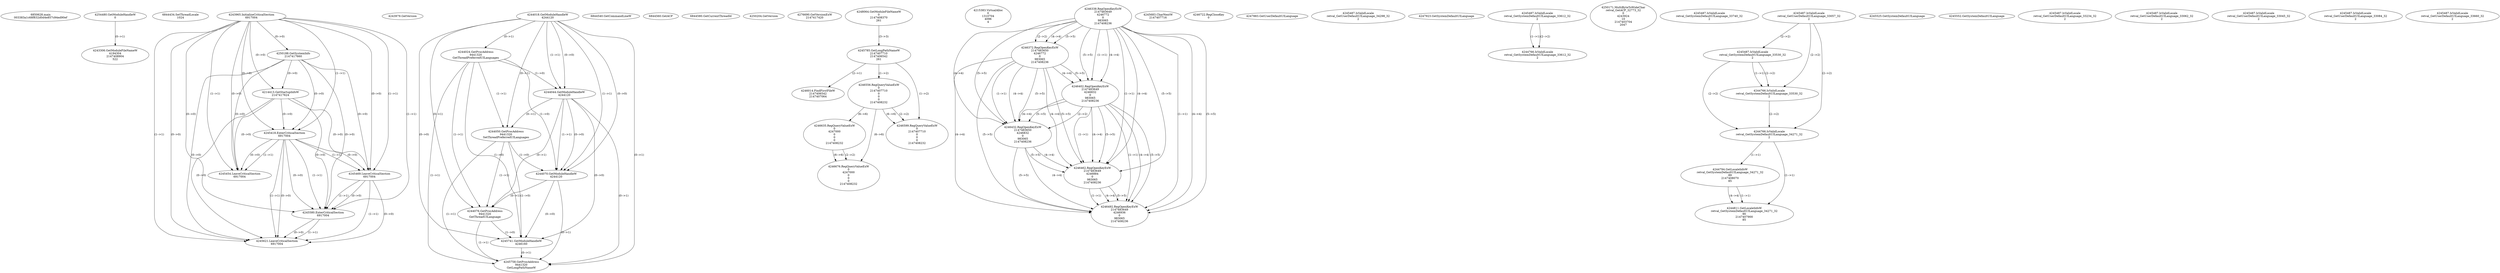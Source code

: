 // Global SCDG with merge call
digraph {
	0 [label="6850628.main
003383a1c68f832d0d4e857c94ed90ef"]
	1 [label="4254480.GetModuleHandleW
0"]
	2 [label="6844434.SetThreadLocale
1024"]
	3 [label="4243965.InitializeCriticalSection
6917004"]
	4 [label="4243979.GetVersion
"]
	5 [label="4244018.GetModuleHandleW
4244120"]
	6 [label="4244024.GetProcAddress
9441320
GetThreadPreferredUILanguages"]
	5 -> 6 [label="(0-->1)"]
	7 [label="4244044.GetModuleHandleW
4244120"]
	5 -> 7 [label="(1-->1)"]
	5 -> 7 [label="(0-->0)"]
	6 -> 7 [label="(1-->0)"]
	8 [label="4244050.GetProcAddress
9441320
SetThreadPreferredUILanguages"]
	5 -> 8 [label="(0-->1)"]
	6 -> 8 [label="(1-->1)"]
	7 -> 8 [label="(0-->1)"]
	9 [label="4244070.GetModuleHandleW
4244120"]
	5 -> 9 [label="(1-->1)"]
	7 -> 9 [label="(1-->1)"]
	5 -> 9 [label="(0-->0)"]
	6 -> 9 [label="(1-->0)"]
	7 -> 9 [label="(0-->0)"]
	8 -> 9 [label="(1-->0)"]
	10 [label="4244076.GetProcAddress
9441320
GetThreadUILanguage"]
	5 -> 10 [label="(0-->1)"]
	6 -> 10 [label="(1-->1)"]
	7 -> 10 [label="(0-->1)"]
	8 -> 10 [label="(1-->1)"]
	9 -> 10 [label="(0-->1)"]
	11 [label="4250188.GetSystemInfo
2147417660"]
	3 -> 11 [label="(0-->0)"]
	12 [label="6844540.GetCommandLineW
"]
	13 [label="4214413.GetStartupInfoW
2147417624"]
	3 -> 13 [label="(0-->0)"]
	11 -> 13 [label="(0-->0)"]
	14 [label="6844560.GetACP
"]
	15 [label="6844580.GetCurrentThreadId
"]
	16 [label="4250204.GetVersion
"]
	17 [label="4276690.GetVersionExW
2147417420"]
	18 [label="4243306.GetModuleFileNameW
4194304
2147408904
522"]
	1 -> 18 [label="(0-->1)"]
	19 [label="4248064.GetModuleFileNameW
0
2147408370
261"]
	20 [label="4215383.VirtualAlloc
0
1310704
4096
4"]
	21 [label="4246338.RegOpenKeyExW
2147483649
4246772
0
983065
2147408236"]
	22 [label="4246372.RegOpenKeyExW
2147483650
4246772
0
983065
2147408236"]
	21 -> 22 [label="(2-->2)"]
	21 -> 22 [label="(4-->4)"]
	21 -> 22 [label="(5-->5)"]
	23 [label="4245741.GetModuleHandleW
4246160"]
	5 -> 23 [label="(0-->0)"]
	6 -> 23 [label="(1-->0)"]
	7 -> 23 [label="(0-->0)"]
	8 -> 23 [label="(1-->0)"]
	9 -> 23 [label="(0-->0)"]
	10 -> 23 [label="(1-->0)"]
	24 [label="4245758.GetProcAddress
9441320
GetLongPathNameW"]
	5 -> 24 [label="(0-->1)"]
	6 -> 24 [label="(1-->1)"]
	7 -> 24 [label="(0-->1)"]
	8 -> 24 [label="(1-->1)"]
	9 -> 24 [label="(0-->1)"]
	10 -> 24 [label="(1-->1)"]
	23 -> 24 [label="(0-->1)"]
	25 [label="4245785.GetLongPathNameW
2147407710
2147406542
261"]
	19 -> 25 [label="(3-->3)"]
	26 [label="4245683.CharNextW
2147407716"]
	27 [label="4246014.FindFirstFileW
2147406542
2147407064"]
	25 -> 27 [label="(2-->1)"]
	28 [label="4246556.RegQueryValueExW
0
2147407710
0
0
0
2147408232"]
	25 -> 28 [label="(1-->2)"]
	29 [label="4246599.RegQueryValueExW
0
2147407710
0
0
0
2147408232"]
	25 -> 29 [label="(1-->2)"]
	28 -> 29 [label="(2-->2)"]
	28 -> 29 [label="(6-->6)"]
	30 [label="4246722.RegCloseKey
0"]
	31 [label="4247883.GetUserDefaultUILanguage
"]
	32 [label="4245418.EnterCriticalSection
6917004"]
	3 -> 32 [label="(1-->1)"]
	3 -> 32 [label="(0-->0)"]
	11 -> 32 [label="(0-->0)"]
	13 -> 32 [label="(0-->0)"]
	33 [label="4245469.LeaveCriticalSection
6917004"]
	3 -> 33 [label="(1-->1)"]
	32 -> 33 [label="(1-->1)"]
	3 -> 33 [label="(0-->0)"]
	11 -> 33 [label="(0-->0)"]
	13 -> 33 [label="(0-->0)"]
	32 -> 33 [label="(0-->0)"]
	34 [label="4245487.IsValidLocale
retval_GetUserDefaultUILanguage_34298_32
2"]
	35 [label="4246402.RegOpenKeyExW
2147483649
4246832
0
983065
2147408236"]
	21 -> 35 [label="(1-->1)"]
	21 -> 35 [label="(4-->4)"]
	22 -> 35 [label="(4-->4)"]
	21 -> 35 [label="(5-->5)"]
	22 -> 35 [label="(5-->5)"]
	36 [label="4245454.LeaveCriticalSection
6917004"]
	3 -> 36 [label="(1-->1)"]
	32 -> 36 [label="(1-->1)"]
	3 -> 36 [label="(0-->0)"]
	11 -> 36 [label="(0-->0)"]
	13 -> 36 [label="(0-->0)"]
	32 -> 36 [label="(0-->0)"]
	37 [label="4247923.GetSystemDefaultUILanguage
"]
	38 [label="4245487.IsValidLocale
retval_GetSystemDefaultUILanguage_33612_32
2"]
	39 [label="4250171.MultiByteToWideChar
retval_GetACP_32773_32
0
4243924
10
2147403704
2047"]
	40 [label="4246432.RegOpenKeyExW
2147483650
4246832
0
983065
2147408236"]
	22 -> 40 [label="(1-->1)"]
	35 -> 40 [label="(2-->2)"]
	21 -> 40 [label="(4-->4)"]
	22 -> 40 [label="(4-->4)"]
	35 -> 40 [label="(4-->4)"]
	21 -> 40 [label="(5-->5)"]
	22 -> 40 [label="(5-->5)"]
	35 -> 40 [label="(5-->5)"]
	41 [label="4246462.RegOpenKeyExW
2147483649
4246884
0
983065
2147408236"]
	21 -> 41 [label="(1-->1)"]
	35 -> 41 [label="(1-->1)"]
	21 -> 41 [label="(4-->4)"]
	22 -> 41 [label="(4-->4)"]
	35 -> 41 [label="(4-->4)"]
	40 -> 41 [label="(4-->4)"]
	21 -> 41 [label="(5-->5)"]
	22 -> 41 [label="(5-->5)"]
	35 -> 41 [label="(5-->5)"]
	40 -> 41 [label="(5-->5)"]
	42 [label="4246492.RegOpenKeyExW
2147483649
4246936
0
983065
2147408236"]
	21 -> 42 [label="(1-->1)"]
	35 -> 42 [label="(1-->1)"]
	41 -> 42 [label="(1-->1)"]
	21 -> 42 [label="(4-->4)"]
	22 -> 42 [label="(4-->4)"]
	35 -> 42 [label="(4-->4)"]
	40 -> 42 [label="(4-->4)"]
	41 -> 42 [label="(4-->4)"]
	21 -> 42 [label="(5-->5)"]
	22 -> 42 [label="(5-->5)"]
	35 -> 42 [label="(5-->5)"]
	40 -> 42 [label="(5-->5)"]
	41 -> 42 [label="(5-->5)"]
	43 [label="4245487.IsValidLocale
retval_GetSystemDefaultUILanguage_33740_32
2"]
	44 [label="4246635.RegQueryValueExW
0
4247000
0
0
0
2147408232"]
	28 -> 44 [label="(6-->6)"]
	45 [label="4245487.IsValidLocale
retval_GetUserDefaultUILanguage_33057_32
2"]
	46 [label="4245580.EnterCriticalSection
6917004"]
	3 -> 46 [label="(1-->1)"]
	32 -> 46 [label="(1-->1)"]
	33 -> 46 [label="(1-->1)"]
	3 -> 46 [label="(0-->0)"]
	11 -> 46 [label="(0-->0)"]
	13 -> 46 [label="(0-->0)"]
	32 -> 46 [label="(0-->0)"]
	33 -> 46 [label="(0-->0)"]
	47 [label="4245621.LeaveCriticalSection
6917004"]
	3 -> 47 [label="(1-->1)"]
	32 -> 47 [label="(1-->1)"]
	33 -> 47 [label="(1-->1)"]
	46 -> 47 [label="(1-->1)"]
	3 -> 47 [label="(0-->0)"]
	11 -> 47 [label="(0-->0)"]
	13 -> 47 [label="(0-->0)"]
	32 -> 47 [label="(0-->0)"]
	33 -> 47 [label="(0-->0)"]
	46 -> 47 [label="(0-->0)"]
	48 [label="4245487.IsValidLocale
retval_GetSystemDefaultUILanguage_33530_32
2"]
	45 -> 48 [label="(2-->2)"]
	49 [label="4244766.IsValidLocale
retval_GetSystemDefaultUILanguage_33530_32
2"]
	48 -> 49 [label="(1-->1)"]
	45 -> 49 [label="(2-->2)"]
	48 -> 49 [label="(2-->2)"]
	50 [label="4245525.GetSystemDefaultUILanguage
"]
	51 [label="4245552.GetSystemDefaultUILanguage
"]
	52 [label="4244766.IsValidLocale
retval_GetSystemDefaultUILanguage_34271_32
2"]
	45 -> 52 [label="(2-->2)"]
	48 -> 52 [label="(2-->2)"]
	49 -> 52 [label="(2-->2)"]
	53 [label="4244794.GetLocaleInfoW
retval_GetSystemDefaultUILanguage_34271_32
89
2147408070
85"]
	52 -> 53 [label="(1-->1)"]
	54 [label="4244811.GetLocaleInfoW
retval_GetSystemDefaultUILanguage_34271_32
90
2147407900
85"]
	52 -> 54 [label="(1-->1)"]
	53 -> 54 [label="(1-->1)"]
	53 -> 54 [label="(4-->4)"]
	55 [label="4244766.IsValidLocale
retval_GetSystemDefaultUILanguage_33612_32
2"]
	38 -> 55 [label="(1-->1)"]
	38 -> 55 [label="(2-->2)"]
	56 [label="4246676.RegQueryValueExW
0
4247000
0
0
0
2147408232"]
	44 -> 56 [label="(2-->2)"]
	28 -> 56 [label="(6-->6)"]
	44 -> 56 [label="(6-->6)"]
	57 [label="4245487.IsValidLocale
retval_GetUserDefaultUILanguage_33234_32
2"]
	58 [label="4245487.IsValidLocale
retval_GetUserDefaultUILanguage_33062_32
2"]
	59 [label="4245487.IsValidLocale
retval_GetUserDefaultUILanguage_33045_32
2"]
	60 [label="4245487.IsValidLocale
retval_GetUserDefaultUILanguage_33084_32
2"]
	61 [label="4245487.IsValidLocale
retval_GetUserDefaultUILanguage_33660_32
2"]
}
